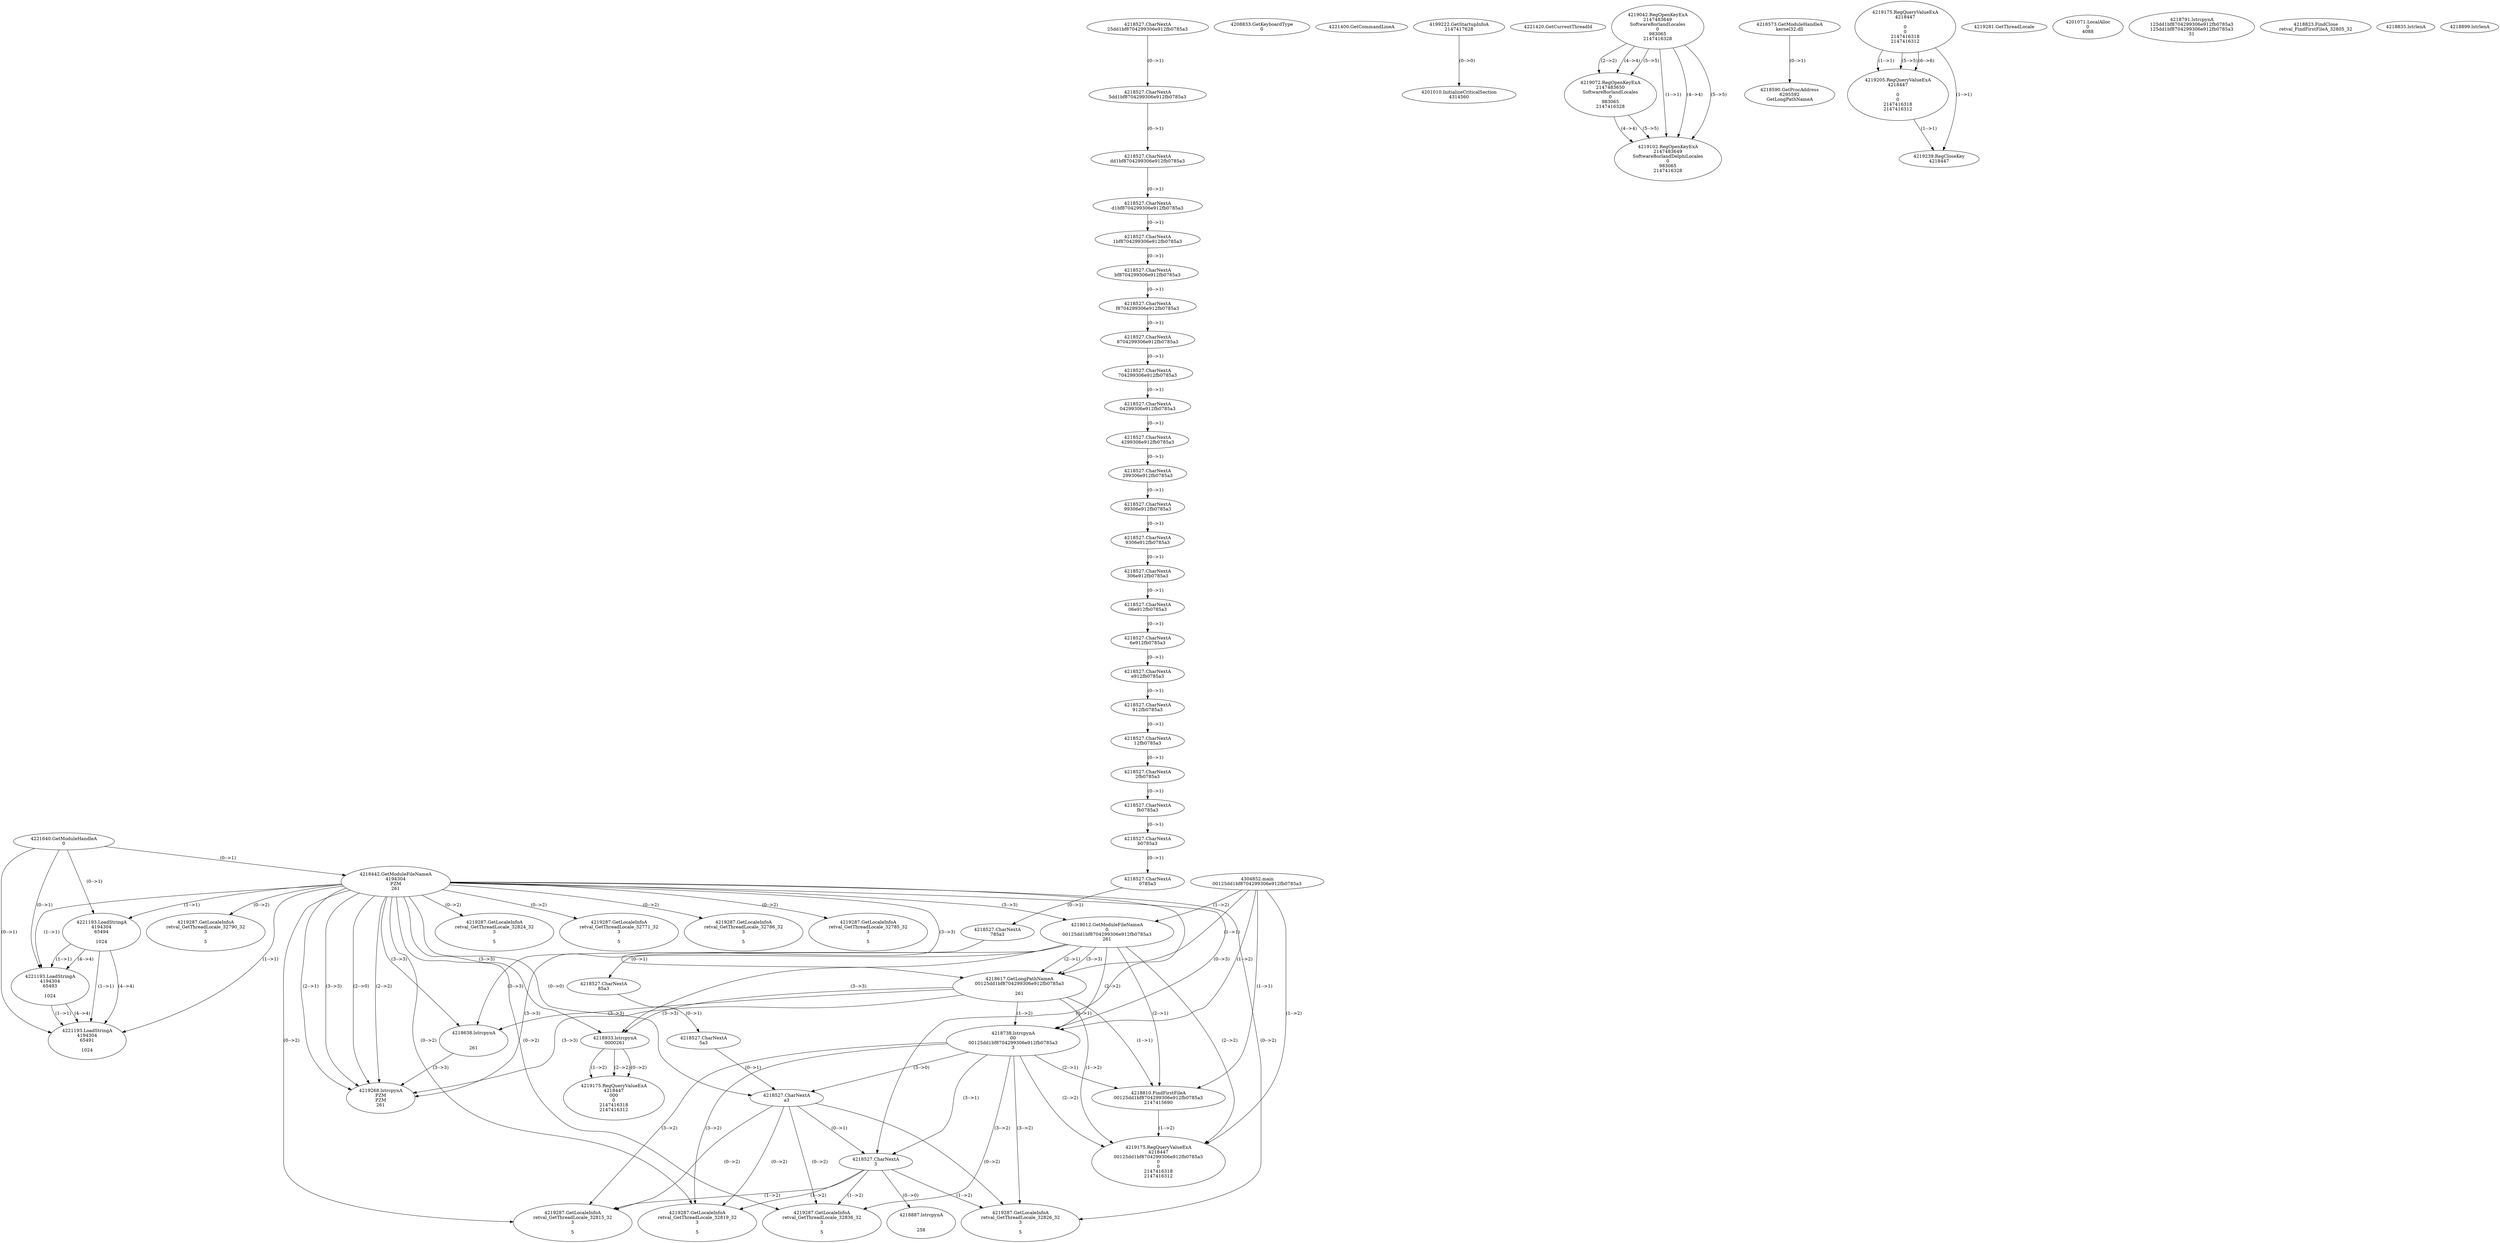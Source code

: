 // Global SCDG with merge call
digraph {
	0 [label="4304852.main
00125dd1bf8704299306e912fb0785a3"]
	1 [label="4221640.GetModuleHandleA
0"]
	2 [label="4208833.GetKeyboardType
0"]
	3 [label="4221400.GetCommandLineA
"]
	4 [label="4199222.GetStartupInfoA
2147417628"]
	5 [label="4221420.GetCurrentThreadId
"]
	6 [label="4218442.GetModuleFileNameA
4194304
PZM
261"]
	1 -> 6 [label="(0-->1)"]
	7 [label="4219012.GetModuleFileNameA
0
00125dd1bf8704299306e912fb0785a3
261"]
	0 -> 7 [label="(1-->2)"]
	6 -> 7 [label="(3-->3)"]
	8 [label="4219042.RegOpenKeyExA
2147483649
Software\Borland\Locales
0
983065
2147416328"]
	9 [label="4219072.RegOpenKeyExA
2147483650
Software\Borland\Locales
0
983065
2147416328"]
	8 -> 9 [label="(2-->2)"]
	8 -> 9 [label="(4-->4)"]
	8 -> 9 [label="(5-->5)"]
	10 [label="4218573.GetModuleHandleA
kernel32.dll"]
	11 [label="4218590.GetProcAddress
6295592
GetLongPathNameA"]
	10 -> 11 [label="(0-->1)"]
	12 [label="4218617.GetLongPathNameA
00125dd1bf8704299306e912fb0785a3

261"]
	0 -> 12 [label="(1-->1)"]
	7 -> 12 [label="(2-->1)"]
	6 -> 12 [label="(3-->3)"]
	7 -> 12 [label="(3-->3)"]
	13 [label="4218638.lstrcpynA


261"]
	6 -> 13 [label="(3-->3)"]
	7 -> 13 [label="(3-->3)"]
	12 -> 13 [label="(3-->3)"]
	14 [label="4219175.RegQueryValueExA
4218447

0
0
2147416318
2147416312"]
	15 [label="4219205.RegQueryValueExA
4218447

0
0
2147416318
2147416312"]
	14 -> 15 [label="(1-->1)"]
	14 -> 15 [label="(5-->5)"]
	14 -> 15 [label="(6-->6)"]
	16 [label="4219239.RegCloseKey
4218447"]
	14 -> 16 [label="(1-->1)"]
	15 -> 16 [label="(1-->1)"]
	17 [label="4219268.lstrcpynA
PZM
PZM
261"]
	6 -> 17 [label="(2-->1)"]
	6 -> 17 [label="(2-->2)"]
	6 -> 17 [label="(3-->3)"]
	7 -> 17 [label="(3-->3)"]
	12 -> 17 [label="(3-->3)"]
	13 -> 17 [label="(3-->3)"]
	6 -> 17 [label="(2-->0)"]
	18 [label="4219281.GetThreadLocale
"]
	19 [label="4219287.GetLocaleInfoA
retval_GetThreadLocale_32790_32
3

5"]
	6 -> 19 [label="(0-->2)"]
	20 [label="4221193.LoadStringA
4194304
65494

1024"]
	1 -> 20 [label="(0-->1)"]
	6 -> 20 [label="(1-->1)"]
	21 [label="4221193.LoadStringA
4194304
65493

1024"]
	1 -> 21 [label="(0-->1)"]
	6 -> 21 [label="(1-->1)"]
	20 -> 21 [label="(1-->1)"]
	20 -> 21 [label="(4-->4)"]
	22 [label="4221193.LoadStringA
4194304
65491

1024"]
	1 -> 22 [label="(0-->1)"]
	6 -> 22 [label="(1-->1)"]
	20 -> 22 [label="(1-->1)"]
	21 -> 22 [label="(1-->1)"]
	20 -> 22 [label="(4-->4)"]
	21 -> 22 [label="(4-->4)"]
	23 [label="4201010.InitializeCriticalSection
4314560"]
	4 -> 23 [label="(0-->0)"]
	24 [label="4201071.LocalAlloc
0
4088"]
	25 [label="4218738.lstrcpynA
00
00125dd1bf8704299306e912fb0785a3
3"]
	0 -> 25 [label="(1-->2)"]
	7 -> 25 [label="(2-->2)"]
	12 -> 25 [label="(1-->2)"]
	6 -> 25 [label="(0-->3)"]
	26 [label="4218527.CharNextA
25dd1bf8704299306e912fb0785a3"]
	27 [label="4218527.CharNextA
5dd1bf8704299306e912fb0785a3"]
	26 -> 27 [label="(0-->1)"]
	28 [label="4218527.CharNextA
dd1bf8704299306e912fb0785a3"]
	27 -> 28 [label="(0-->1)"]
	29 [label="4218527.CharNextA
d1bf8704299306e912fb0785a3"]
	28 -> 29 [label="(0-->1)"]
	30 [label="4218527.CharNextA
1bf8704299306e912fb0785a3"]
	29 -> 30 [label="(0-->1)"]
	31 [label="4218527.CharNextA
bf8704299306e912fb0785a3"]
	30 -> 31 [label="(0-->1)"]
	32 [label="4218527.CharNextA
f8704299306e912fb0785a3"]
	31 -> 32 [label="(0-->1)"]
	33 [label="4218527.CharNextA
8704299306e912fb0785a3"]
	32 -> 33 [label="(0-->1)"]
	34 [label="4218527.CharNextA
704299306e912fb0785a3"]
	33 -> 34 [label="(0-->1)"]
	35 [label="4218527.CharNextA
04299306e912fb0785a3"]
	34 -> 35 [label="(0-->1)"]
	36 [label="4218527.CharNextA
4299306e912fb0785a3"]
	35 -> 36 [label="(0-->1)"]
	37 [label="4218527.CharNextA
299306e912fb0785a3"]
	36 -> 37 [label="(0-->1)"]
	38 [label="4218527.CharNextA
99306e912fb0785a3"]
	37 -> 38 [label="(0-->1)"]
	39 [label="4218527.CharNextA
9306e912fb0785a3"]
	38 -> 39 [label="(0-->1)"]
	40 [label="4218527.CharNextA
306e912fb0785a3"]
	39 -> 40 [label="(0-->1)"]
	41 [label="4218527.CharNextA
06e912fb0785a3"]
	40 -> 41 [label="(0-->1)"]
	42 [label="4218527.CharNextA
6e912fb0785a3"]
	41 -> 42 [label="(0-->1)"]
	43 [label="4218527.CharNextA
e912fb0785a3"]
	42 -> 43 [label="(0-->1)"]
	44 [label="4218527.CharNextA
912fb0785a3"]
	43 -> 44 [label="(0-->1)"]
	45 [label="4218527.CharNextA
12fb0785a3"]
	44 -> 45 [label="(0-->1)"]
	46 [label="4218527.CharNextA
2fb0785a3"]
	45 -> 46 [label="(0-->1)"]
	47 [label="4218527.CharNextA
fb0785a3"]
	46 -> 47 [label="(0-->1)"]
	48 [label="4218527.CharNextA
b0785a3"]
	47 -> 48 [label="(0-->1)"]
	49 [label="4218527.CharNextA
0785a3"]
	48 -> 49 [label="(0-->1)"]
	50 [label="4218527.CharNextA
785a3"]
	49 -> 50 [label="(0-->1)"]
	51 [label="4218527.CharNextA
85a3"]
	50 -> 51 [label="(0-->1)"]
	52 [label="4218527.CharNextA
5a3"]
	51 -> 52 [label="(0-->1)"]
	53 [label="4218527.CharNextA
a3"]
	52 -> 53 [label="(0-->1)"]
	6 -> 53 [label="(0-->0)"]
	25 -> 53 [label="(3-->0)"]
	54 [label="4218527.CharNextA
3"]
	6 -> 54 [label="(0-->1)"]
	25 -> 54 [label="(3-->1)"]
	53 -> 54 [label="(0-->1)"]
	55 [label="4218791.lstrcpynA
125dd1bf8704299306e912fb0785a3
125dd1bf8704299306e912fb0785a3
31"]
	56 [label="4218810.FindFirstFileA
00125dd1bf8704299306e912fb0785a3
2147415690"]
	0 -> 56 [label="(1-->1)"]
	7 -> 56 [label="(2-->1)"]
	12 -> 56 [label="(1-->1)"]
	25 -> 56 [label="(2-->1)"]
	57 [label="4219175.RegQueryValueExA
4218447
00125dd1bf8704299306e912fb0785a3
0
0
2147416318
2147416312"]
	0 -> 57 [label="(1-->2)"]
	7 -> 57 [label="(2-->2)"]
	12 -> 57 [label="(1-->2)"]
	25 -> 57 [label="(2-->2)"]
	56 -> 57 [label="(1-->2)"]
	58 [label="4219287.GetLocaleInfoA
retval_GetThreadLocale_32836_32
3

5"]
	6 -> 58 [label="(0-->2)"]
	25 -> 58 [label="(3-->2)"]
	53 -> 58 [label="(0-->2)"]
	54 -> 58 [label="(1-->2)"]
	59 [label="4218823.FindClose
retval_FindFirstFileA_32805_32"]
	60 [label="4218835.lstrlenA
"]
	61 [label="4218887.lstrcpynA


258"]
	54 -> 61 [label="(0-->0)"]
	62 [label="4218899.lstrlenA
"]
	63 [label="4218933.lstrcpynA
00\
00\
261"]
	6 -> 63 [label="(3-->3)"]
	7 -> 63 [label="(3-->3)"]
	12 -> 63 [label="(3-->3)"]
	64 [label="4219175.RegQueryValueExA
4218447
00\
0
0
2147416318
2147416312"]
	63 -> 64 [label="(1-->2)"]
	63 -> 64 [label="(2-->2)"]
	63 -> 64 [label="(0-->2)"]
	65 [label="4219287.GetLocaleInfoA
retval_GetThreadLocale_32819_32
3

5"]
	6 -> 65 [label="(0-->2)"]
	25 -> 65 [label="(3-->2)"]
	53 -> 65 [label="(0-->2)"]
	54 -> 65 [label="(1-->2)"]
	66 [label="4219287.GetLocaleInfoA
retval_GetThreadLocale_32826_32
3

5"]
	6 -> 66 [label="(0-->2)"]
	25 -> 66 [label="(3-->2)"]
	53 -> 66 [label="(0-->2)"]
	54 -> 66 [label="(1-->2)"]
	67 [label="4219287.GetLocaleInfoA
retval_GetThreadLocale_32815_32
3

5"]
	6 -> 67 [label="(0-->2)"]
	25 -> 67 [label="(3-->2)"]
	53 -> 67 [label="(0-->2)"]
	54 -> 67 [label="(1-->2)"]
	68 [label="4219102.RegOpenKeyExA
2147483649
Software\Borland\Delphi\Locales
0
983065
2147416328"]
	8 -> 68 [label="(1-->1)"]
	8 -> 68 [label="(4-->4)"]
	9 -> 68 [label="(4-->4)"]
	8 -> 68 [label="(5-->5)"]
	9 -> 68 [label="(5-->5)"]
	69 [label="4219287.GetLocaleInfoA
retval_GetThreadLocale_32824_32
3

5"]
	6 -> 69 [label="(0-->2)"]
	70 [label="4219287.GetLocaleInfoA
retval_GetThreadLocale_32771_32
3

5"]
	6 -> 70 [label="(0-->2)"]
	71 [label="4219287.GetLocaleInfoA
retval_GetThreadLocale_32786_32
3

5"]
	6 -> 71 [label="(0-->2)"]
	72 [label="4219287.GetLocaleInfoA
retval_GetThreadLocale_32785_32
3

5"]
	6 -> 72 [label="(0-->2)"]
}
